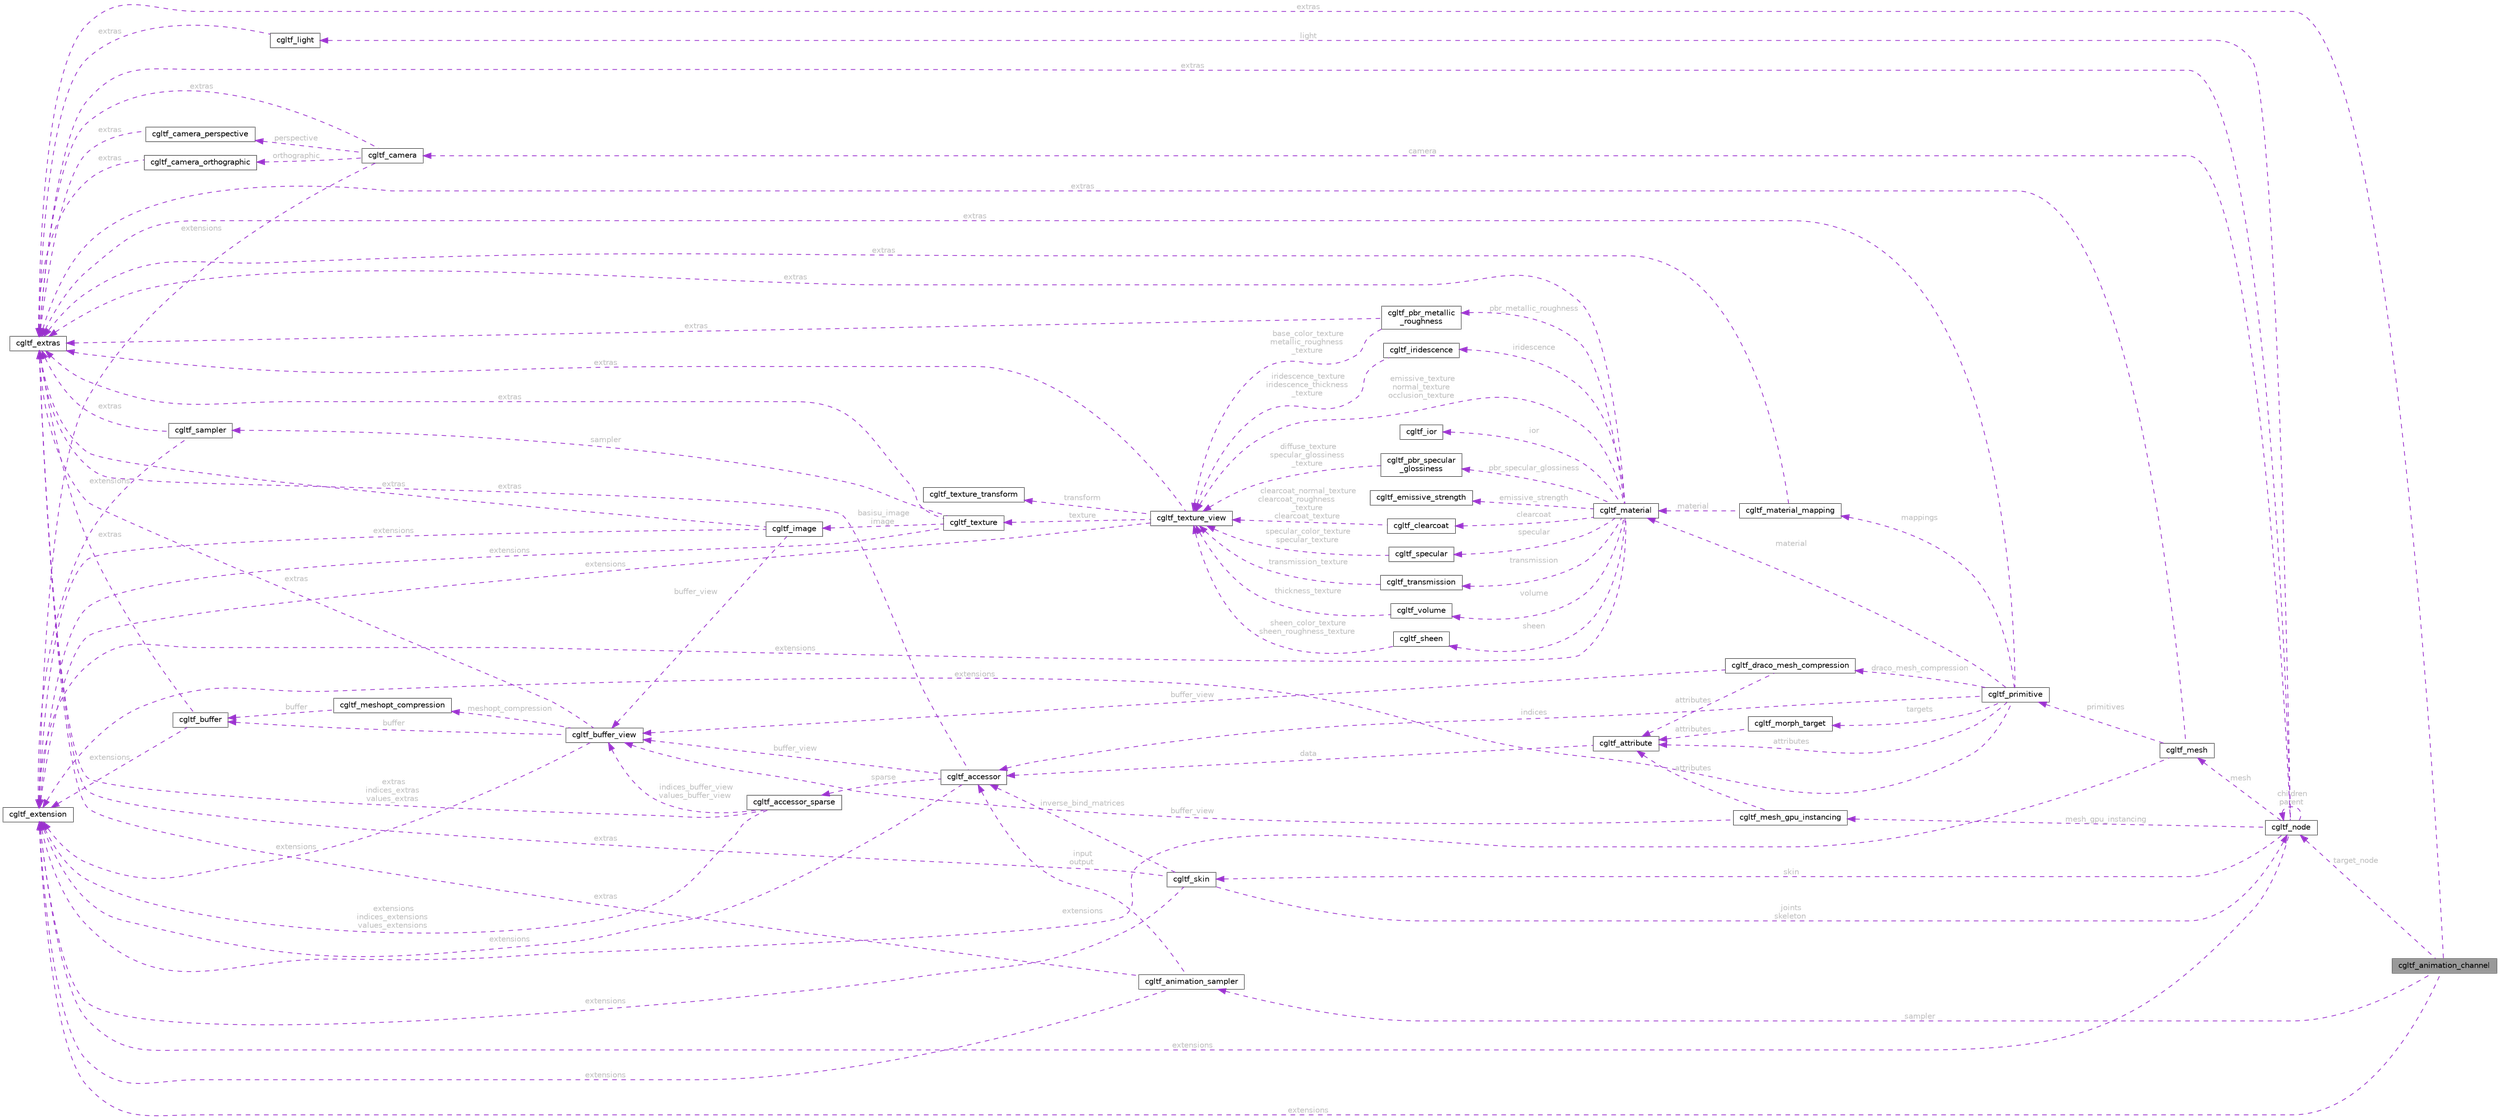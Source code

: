 digraph "cgltf_animation_channel"
{
 // LATEX_PDF_SIZE
  bgcolor="transparent";
  edge [fontname=Helvetica,fontsize=10,labelfontname=Helvetica,labelfontsize=10];
  node [fontname=Helvetica,fontsize=10,shape=box,height=0.2,width=0.4];
  rankdir="LR";
  Node1 [id="Node000001",label="cgltf_animation_channel",height=0.2,width=0.4,color="gray40", fillcolor="grey60", style="filled", fontcolor="black",tooltip=" "];
  Node2 -> Node1 [id="edge189_Node000001_Node000002",dir="back",color="darkorchid3",style="dashed",tooltip=" ",label=" sampler",fontcolor="grey" ];
  Node2 [id="Node000002",label="cgltf_animation_sampler",height=0.2,width=0.4,color="gray40", fillcolor="white", style="filled",URL="$structcgltf__animation__sampler.html",tooltip=" "];
  Node3 -> Node2 [id="edge190_Node000002_Node000003",dir="back",color="darkorchid3",style="dashed",tooltip=" ",label=" input\noutput",fontcolor="grey" ];
  Node3 [id="Node000003",label="cgltf_accessor",height=0.2,width=0.4,color="gray40", fillcolor="white", style="filled",URL="$structcgltf__accessor.html",tooltip=" "];
  Node4 -> Node3 [id="edge191_Node000003_Node000004",dir="back",color="darkorchid3",style="dashed",tooltip=" ",label=" buffer_view",fontcolor="grey" ];
  Node4 [id="Node000004",label="cgltf_buffer_view",height=0.2,width=0.4,color="gray40", fillcolor="white", style="filled",URL="$structcgltf__buffer__view.html",tooltip=" "];
  Node5 -> Node4 [id="edge192_Node000004_Node000005",dir="back",color="darkorchid3",style="dashed",tooltip=" ",label=" buffer",fontcolor="grey" ];
  Node5 [id="Node000005",label="cgltf_buffer",height=0.2,width=0.4,color="gray40", fillcolor="white", style="filled",URL="$structcgltf__buffer.html",tooltip=" "];
  Node6 -> Node5 [id="edge193_Node000005_Node000006",dir="back",color="darkorchid3",style="dashed",tooltip=" ",label=" extras",fontcolor="grey" ];
  Node6 [id="Node000006",label="cgltf_extras",height=0.2,width=0.4,color="gray40", fillcolor="white", style="filled",URL="$structcgltf__extras.html",tooltip=" "];
  Node7 -> Node5 [id="edge194_Node000005_Node000007",dir="back",color="darkorchid3",style="dashed",tooltip=" ",label=" extensions",fontcolor="grey" ];
  Node7 [id="Node000007",label="cgltf_extension",height=0.2,width=0.4,color="gray40", fillcolor="white", style="filled",URL="$structcgltf__extension.html",tooltip=" "];
  Node8 -> Node4 [id="edge195_Node000004_Node000008",dir="back",color="darkorchid3",style="dashed",tooltip=" ",label=" meshopt_compression",fontcolor="grey" ];
  Node8 [id="Node000008",label="cgltf_meshopt_compression",height=0.2,width=0.4,color="gray40", fillcolor="white", style="filled",URL="$structcgltf__meshopt__compression.html",tooltip=" "];
  Node5 -> Node8 [id="edge196_Node000008_Node000005",dir="back",color="darkorchid3",style="dashed",tooltip=" ",label=" buffer",fontcolor="grey" ];
  Node6 -> Node4 [id="edge197_Node000004_Node000006",dir="back",color="darkorchid3",style="dashed",tooltip=" ",label=" extras",fontcolor="grey" ];
  Node7 -> Node4 [id="edge198_Node000004_Node000007",dir="back",color="darkorchid3",style="dashed",tooltip=" ",label=" extensions",fontcolor="grey" ];
  Node9 -> Node3 [id="edge199_Node000003_Node000009",dir="back",color="darkorchid3",style="dashed",tooltip=" ",label=" sparse",fontcolor="grey" ];
  Node9 [id="Node000009",label="cgltf_accessor_sparse",height=0.2,width=0.4,color="gray40", fillcolor="white", style="filled",URL="$structcgltf__accessor__sparse.html",tooltip=" "];
  Node4 -> Node9 [id="edge200_Node000009_Node000004",dir="back",color="darkorchid3",style="dashed",tooltip=" ",label=" indices_buffer_view\nvalues_buffer_view",fontcolor="grey" ];
  Node6 -> Node9 [id="edge201_Node000009_Node000006",dir="back",color="darkorchid3",style="dashed",tooltip=" ",label=" extras\nindices_extras\nvalues_extras",fontcolor="grey" ];
  Node7 -> Node9 [id="edge202_Node000009_Node000007",dir="back",color="darkorchid3",style="dashed",tooltip=" ",label=" extensions\nindices_extensions\nvalues_extensions",fontcolor="grey" ];
  Node6 -> Node3 [id="edge203_Node000003_Node000006",dir="back",color="darkorchid3",style="dashed",tooltip=" ",label=" extras",fontcolor="grey" ];
  Node7 -> Node3 [id="edge204_Node000003_Node000007",dir="back",color="darkorchid3",style="dashed",tooltip=" ",label=" extensions",fontcolor="grey" ];
  Node6 -> Node2 [id="edge205_Node000002_Node000006",dir="back",color="darkorchid3",style="dashed",tooltip=" ",label=" extras",fontcolor="grey" ];
  Node7 -> Node2 [id="edge206_Node000002_Node000007",dir="back",color="darkorchid3",style="dashed",tooltip=" ",label=" extensions",fontcolor="grey" ];
  Node10 -> Node1 [id="edge207_Node000001_Node000010",dir="back",color="darkorchid3",style="dashed",tooltip=" ",label=" target_node",fontcolor="grey" ];
  Node10 [id="Node000010",label="cgltf_node",height=0.2,width=0.4,color="gray40", fillcolor="white", style="filled",URL="$structcgltf__node.html",tooltip=" "];
  Node10 -> Node10 [id="edge208_Node000010_Node000010",dir="back",color="darkorchid3",style="dashed",tooltip=" ",label=" children\nparent",fontcolor="grey" ];
  Node11 -> Node10 [id="edge209_Node000010_Node000011",dir="back",color="darkorchid3",style="dashed",tooltip=" ",label=" skin",fontcolor="grey" ];
  Node11 [id="Node000011",label="cgltf_skin",height=0.2,width=0.4,color="gray40", fillcolor="white", style="filled",URL="$structcgltf__skin.html",tooltip=" "];
  Node10 -> Node11 [id="edge210_Node000011_Node000010",dir="back",color="darkorchid3",style="dashed",tooltip=" ",label=" joints\nskeleton",fontcolor="grey" ];
  Node3 -> Node11 [id="edge211_Node000011_Node000003",dir="back",color="darkorchid3",style="dashed",tooltip=" ",label=" inverse_bind_matrices",fontcolor="grey" ];
  Node6 -> Node11 [id="edge212_Node000011_Node000006",dir="back",color="darkorchid3",style="dashed",tooltip=" ",label=" extras",fontcolor="grey" ];
  Node7 -> Node11 [id="edge213_Node000011_Node000007",dir="back",color="darkorchid3",style="dashed",tooltip=" ",label=" extensions",fontcolor="grey" ];
  Node12 -> Node10 [id="edge214_Node000010_Node000012",dir="back",color="darkorchid3",style="dashed",tooltip=" ",label=" mesh",fontcolor="grey" ];
  Node12 [id="Node000012",label="cgltf_mesh",height=0.2,width=0.4,color="gray40", fillcolor="white", style="filled",URL="$structcgltf__mesh.html",tooltip=" "];
  Node13 -> Node12 [id="edge215_Node000012_Node000013",dir="back",color="darkorchid3",style="dashed",tooltip=" ",label=" primitives",fontcolor="grey" ];
  Node13 [id="Node000013",label="cgltf_primitive",height=0.2,width=0.4,color="gray40", fillcolor="white", style="filled",URL="$structcgltf__primitive.html",tooltip=" "];
  Node3 -> Node13 [id="edge216_Node000013_Node000003",dir="back",color="darkorchid3",style="dashed",tooltip=" ",label=" indices",fontcolor="grey" ];
  Node14 -> Node13 [id="edge217_Node000013_Node000014",dir="back",color="darkorchid3",style="dashed",tooltip=" ",label=" material",fontcolor="grey" ];
  Node14 [id="Node000014",label="cgltf_material",height=0.2,width=0.4,color="gray40", fillcolor="white", style="filled",URL="$structcgltf__material.html",tooltip=" "];
  Node15 -> Node14 [id="edge218_Node000014_Node000015",dir="back",color="darkorchid3",style="dashed",tooltip=" ",label=" pbr_metallic_roughness",fontcolor="grey" ];
  Node15 [id="Node000015",label="cgltf_pbr_metallic\l_roughness",height=0.2,width=0.4,color="gray40", fillcolor="white", style="filled",URL="$structcgltf__pbr__metallic__roughness.html",tooltip=" "];
  Node16 -> Node15 [id="edge219_Node000015_Node000016",dir="back",color="darkorchid3",style="dashed",tooltip=" ",label=" base_color_texture\nmetallic_roughness\l_texture",fontcolor="grey" ];
  Node16 [id="Node000016",label="cgltf_texture_view",height=0.2,width=0.4,color="gray40", fillcolor="white", style="filled",URL="$structcgltf__texture__view.html",tooltip=" "];
  Node17 -> Node16 [id="edge220_Node000016_Node000017",dir="back",color="darkorchid3",style="dashed",tooltip=" ",label=" texture",fontcolor="grey" ];
  Node17 [id="Node000017",label="cgltf_texture",height=0.2,width=0.4,color="gray40", fillcolor="white", style="filled",URL="$structcgltf__texture.html",tooltip=" "];
  Node18 -> Node17 [id="edge221_Node000017_Node000018",dir="back",color="darkorchid3",style="dashed",tooltip=" ",label=" basisu_image\nimage",fontcolor="grey" ];
  Node18 [id="Node000018",label="cgltf_image",height=0.2,width=0.4,color="gray40", fillcolor="white", style="filled",URL="$structcgltf__image.html",tooltip=" "];
  Node4 -> Node18 [id="edge222_Node000018_Node000004",dir="back",color="darkorchid3",style="dashed",tooltip=" ",label=" buffer_view",fontcolor="grey" ];
  Node6 -> Node18 [id="edge223_Node000018_Node000006",dir="back",color="darkorchid3",style="dashed",tooltip=" ",label=" extras",fontcolor="grey" ];
  Node7 -> Node18 [id="edge224_Node000018_Node000007",dir="back",color="darkorchid3",style="dashed",tooltip=" ",label=" extensions",fontcolor="grey" ];
  Node19 -> Node17 [id="edge225_Node000017_Node000019",dir="back",color="darkorchid3",style="dashed",tooltip=" ",label=" sampler",fontcolor="grey" ];
  Node19 [id="Node000019",label="cgltf_sampler",height=0.2,width=0.4,color="gray40", fillcolor="white", style="filled",URL="$structcgltf__sampler.html",tooltip=" "];
  Node6 -> Node19 [id="edge226_Node000019_Node000006",dir="back",color="darkorchid3",style="dashed",tooltip=" ",label=" extras",fontcolor="grey" ];
  Node7 -> Node19 [id="edge227_Node000019_Node000007",dir="back",color="darkorchid3",style="dashed",tooltip=" ",label=" extensions",fontcolor="grey" ];
  Node6 -> Node17 [id="edge228_Node000017_Node000006",dir="back",color="darkorchid3",style="dashed",tooltip=" ",label=" extras",fontcolor="grey" ];
  Node7 -> Node17 [id="edge229_Node000017_Node000007",dir="back",color="darkorchid3",style="dashed",tooltip=" ",label=" extensions",fontcolor="grey" ];
  Node20 -> Node16 [id="edge230_Node000016_Node000020",dir="back",color="darkorchid3",style="dashed",tooltip=" ",label=" transform",fontcolor="grey" ];
  Node20 [id="Node000020",label="cgltf_texture_transform",height=0.2,width=0.4,color="gray40", fillcolor="white", style="filled",URL="$structcgltf__texture__transform.html",tooltip=" "];
  Node6 -> Node16 [id="edge231_Node000016_Node000006",dir="back",color="darkorchid3",style="dashed",tooltip=" ",label=" extras",fontcolor="grey" ];
  Node7 -> Node16 [id="edge232_Node000016_Node000007",dir="back",color="darkorchid3",style="dashed",tooltip=" ",label=" extensions",fontcolor="grey" ];
  Node6 -> Node15 [id="edge233_Node000015_Node000006",dir="back",color="darkorchid3",style="dashed",tooltip=" ",label=" extras",fontcolor="grey" ];
  Node21 -> Node14 [id="edge234_Node000014_Node000021",dir="back",color="darkorchid3",style="dashed",tooltip=" ",label=" pbr_specular_glossiness",fontcolor="grey" ];
  Node21 [id="Node000021",label="cgltf_pbr_specular\l_glossiness",height=0.2,width=0.4,color="gray40", fillcolor="white", style="filled",URL="$structcgltf__pbr__specular__glossiness.html",tooltip=" "];
  Node16 -> Node21 [id="edge235_Node000021_Node000016",dir="back",color="darkorchid3",style="dashed",tooltip=" ",label=" diffuse_texture\nspecular_glossiness\l_texture",fontcolor="grey" ];
  Node22 -> Node14 [id="edge236_Node000014_Node000022",dir="back",color="darkorchid3",style="dashed",tooltip=" ",label=" clearcoat",fontcolor="grey" ];
  Node22 [id="Node000022",label="cgltf_clearcoat",height=0.2,width=0.4,color="gray40", fillcolor="white", style="filled",URL="$structcgltf__clearcoat.html",tooltip=" "];
  Node16 -> Node22 [id="edge237_Node000022_Node000016",dir="back",color="darkorchid3",style="dashed",tooltip=" ",label=" clearcoat_normal_texture\nclearcoat_roughness\l_texture\nclearcoat_texture",fontcolor="grey" ];
  Node23 -> Node14 [id="edge238_Node000014_Node000023",dir="back",color="darkorchid3",style="dashed",tooltip=" ",label=" ior",fontcolor="grey" ];
  Node23 [id="Node000023",label="cgltf_ior",height=0.2,width=0.4,color="gray40", fillcolor="white", style="filled",URL="$structcgltf__ior.html",tooltip=" "];
  Node24 -> Node14 [id="edge239_Node000014_Node000024",dir="back",color="darkorchid3",style="dashed",tooltip=" ",label=" specular",fontcolor="grey" ];
  Node24 [id="Node000024",label="cgltf_specular",height=0.2,width=0.4,color="gray40", fillcolor="white", style="filled",URL="$structcgltf__specular.html",tooltip=" "];
  Node16 -> Node24 [id="edge240_Node000024_Node000016",dir="back",color="darkorchid3",style="dashed",tooltip=" ",label=" specular_color_texture\nspecular_texture",fontcolor="grey" ];
  Node25 -> Node14 [id="edge241_Node000014_Node000025",dir="back",color="darkorchid3",style="dashed",tooltip=" ",label=" sheen",fontcolor="grey" ];
  Node25 [id="Node000025",label="cgltf_sheen",height=0.2,width=0.4,color="gray40", fillcolor="white", style="filled",URL="$structcgltf__sheen.html",tooltip=" "];
  Node16 -> Node25 [id="edge242_Node000025_Node000016",dir="back",color="darkorchid3",style="dashed",tooltip=" ",label=" sheen_color_texture\nsheen_roughness_texture",fontcolor="grey" ];
  Node26 -> Node14 [id="edge243_Node000014_Node000026",dir="back",color="darkorchid3",style="dashed",tooltip=" ",label=" transmission",fontcolor="grey" ];
  Node26 [id="Node000026",label="cgltf_transmission",height=0.2,width=0.4,color="gray40", fillcolor="white", style="filled",URL="$structcgltf__transmission.html",tooltip=" "];
  Node16 -> Node26 [id="edge244_Node000026_Node000016",dir="back",color="darkorchid3",style="dashed",tooltip=" ",label=" transmission_texture",fontcolor="grey" ];
  Node27 -> Node14 [id="edge245_Node000014_Node000027",dir="back",color="darkorchid3",style="dashed",tooltip=" ",label=" volume",fontcolor="grey" ];
  Node27 [id="Node000027",label="cgltf_volume",height=0.2,width=0.4,color="gray40", fillcolor="white", style="filled",URL="$structcgltf__volume.html",tooltip=" "];
  Node16 -> Node27 [id="edge246_Node000027_Node000016",dir="back",color="darkorchid3",style="dashed",tooltip=" ",label=" thickness_texture",fontcolor="grey" ];
  Node28 -> Node14 [id="edge247_Node000014_Node000028",dir="back",color="darkorchid3",style="dashed",tooltip=" ",label=" emissive_strength",fontcolor="grey" ];
  Node28 [id="Node000028",label="cgltf_emissive_strength",height=0.2,width=0.4,color="gray40", fillcolor="white", style="filled",URL="$structcgltf__emissive__strength.html",tooltip=" "];
  Node29 -> Node14 [id="edge248_Node000014_Node000029",dir="back",color="darkorchid3",style="dashed",tooltip=" ",label=" iridescence",fontcolor="grey" ];
  Node29 [id="Node000029",label="cgltf_iridescence",height=0.2,width=0.4,color="gray40", fillcolor="white", style="filled",URL="$structcgltf__iridescence.html",tooltip=" "];
  Node16 -> Node29 [id="edge249_Node000029_Node000016",dir="back",color="darkorchid3",style="dashed",tooltip=" ",label=" iridescence_texture\niridescence_thickness\l_texture",fontcolor="grey" ];
  Node16 -> Node14 [id="edge250_Node000014_Node000016",dir="back",color="darkorchid3",style="dashed",tooltip=" ",label=" emissive_texture\nnormal_texture\nocclusion_texture",fontcolor="grey" ];
  Node6 -> Node14 [id="edge251_Node000014_Node000006",dir="back",color="darkorchid3",style="dashed",tooltip=" ",label=" extras",fontcolor="grey" ];
  Node7 -> Node14 [id="edge252_Node000014_Node000007",dir="back",color="darkorchid3",style="dashed",tooltip=" ",label=" extensions",fontcolor="grey" ];
  Node30 -> Node13 [id="edge253_Node000013_Node000030",dir="back",color="darkorchid3",style="dashed",tooltip=" ",label=" attributes",fontcolor="grey" ];
  Node30 [id="Node000030",label="cgltf_attribute",height=0.2,width=0.4,color="gray40", fillcolor="white", style="filled",URL="$structcgltf__attribute.html",tooltip=" "];
  Node3 -> Node30 [id="edge254_Node000030_Node000003",dir="back",color="darkorchid3",style="dashed",tooltip=" ",label=" data",fontcolor="grey" ];
  Node31 -> Node13 [id="edge255_Node000013_Node000031",dir="back",color="darkorchid3",style="dashed",tooltip=" ",label=" targets",fontcolor="grey" ];
  Node31 [id="Node000031",label="cgltf_morph_target",height=0.2,width=0.4,color="gray40", fillcolor="white", style="filled",URL="$structcgltf__morph__target.html",tooltip=" "];
  Node30 -> Node31 [id="edge256_Node000031_Node000030",dir="back",color="darkorchid3",style="dashed",tooltip=" ",label=" attributes",fontcolor="grey" ];
  Node6 -> Node13 [id="edge257_Node000013_Node000006",dir="back",color="darkorchid3",style="dashed",tooltip=" ",label=" extras",fontcolor="grey" ];
  Node32 -> Node13 [id="edge258_Node000013_Node000032",dir="back",color="darkorchid3",style="dashed",tooltip=" ",label=" draco_mesh_compression",fontcolor="grey" ];
  Node32 [id="Node000032",label="cgltf_draco_mesh_compression",height=0.2,width=0.4,color="gray40", fillcolor="white", style="filled",URL="$structcgltf__draco__mesh__compression.html",tooltip=" "];
  Node4 -> Node32 [id="edge259_Node000032_Node000004",dir="back",color="darkorchid3",style="dashed",tooltip=" ",label=" buffer_view",fontcolor="grey" ];
  Node30 -> Node32 [id="edge260_Node000032_Node000030",dir="back",color="darkorchid3",style="dashed",tooltip=" ",label=" attributes",fontcolor="grey" ];
  Node33 -> Node13 [id="edge261_Node000013_Node000033",dir="back",color="darkorchid3",style="dashed",tooltip=" ",label=" mappings",fontcolor="grey" ];
  Node33 [id="Node000033",label="cgltf_material_mapping",height=0.2,width=0.4,color="gray40", fillcolor="white", style="filled",URL="$structcgltf__material__mapping.html",tooltip=" "];
  Node14 -> Node33 [id="edge262_Node000033_Node000014",dir="back",color="darkorchid3",style="dashed",tooltip=" ",label=" material",fontcolor="grey" ];
  Node6 -> Node33 [id="edge263_Node000033_Node000006",dir="back",color="darkorchid3",style="dashed",tooltip=" ",label=" extras",fontcolor="grey" ];
  Node7 -> Node13 [id="edge264_Node000013_Node000007",dir="back",color="darkorchid3",style="dashed",tooltip=" ",label=" extensions",fontcolor="grey" ];
  Node6 -> Node12 [id="edge265_Node000012_Node000006",dir="back",color="darkorchid3",style="dashed",tooltip=" ",label=" extras",fontcolor="grey" ];
  Node7 -> Node12 [id="edge266_Node000012_Node000007",dir="back",color="darkorchid3",style="dashed",tooltip=" ",label=" extensions",fontcolor="grey" ];
  Node34 -> Node10 [id="edge267_Node000010_Node000034",dir="back",color="darkorchid3",style="dashed",tooltip=" ",label=" camera",fontcolor="grey" ];
  Node34 [id="Node000034",label="cgltf_camera",height=0.2,width=0.4,color="gray40", fillcolor="white", style="filled",URL="$structcgltf__camera.html",tooltip=" "];
  Node35 -> Node34 [id="edge268_Node000034_Node000035",dir="back",color="darkorchid3",style="dashed",tooltip=" ",label=" perspective",fontcolor="grey" ];
  Node35 [id="Node000035",label="cgltf_camera_perspective",height=0.2,width=0.4,color="gray40", fillcolor="white", style="filled",URL="$structcgltf__camera__perspective.html",tooltip=" "];
  Node6 -> Node35 [id="edge269_Node000035_Node000006",dir="back",color="darkorchid3",style="dashed",tooltip=" ",label=" extras",fontcolor="grey" ];
  Node36 -> Node34 [id="edge270_Node000034_Node000036",dir="back",color="darkorchid3",style="dashed",tooltip=" ",label=" orthographic",fontcolor="grey" ];
  Node36 [id="Node000036",label="cgltf_camera_orthographic",height=0.2,width=0.4,color="gray40", fillcolor="white", style="filled",URL="$structcgltf__camera__orthographic.html",tooltip=" "];
  Node6 -> Node36 [id="edge271_Node000036_Node000006",dir="back",color="darkorchid3",style="dashed",tooltip=" ",label=" extras",fontcolor="grey" ];
  Node6 -> Node34 [id="edge272_Node000034_Node000006",dir="back",color="darkorchid3",style="dashed",tooltip=" ",label=" extras",fontcolor="grey" ];
  Node7 -> Node34 [id="edge273_Node000034_Node000007",dir="back",color="darkorchid3",style="dashed",tooltip=" ",label=" extensions",fontcolor="grey" ];
  Node37 -> Node10 [id="edge274_Node000010_Node000037",dir="back",color="darkorchid3",style="dashed",tooltip=" ",label=" light",fontcolor="grey" ];
  Node37 [id="Node000037",label="cgltf_light",height=0.2,width=0.4,color="gray40", fillcolor="white", style="filled",URL="$structcgltf__light.html",tooltip=" "];
  Node6 -> Node37 [id="edge275_Node000037_Node000006",dir="back",color="darkorchid3",style="dashed",tooltip=" ",label=" extras",fontcolor="grey" ];
  Node6 -> Node10 [id="edge276_Node000010_Node000006",dir="back",color="darkorchid3",style="dashed",tooltip=" ",label=" extras",fontcolor="grey" ];
  Node38 -> Node10 [id="edge277_Node000010_Node000038",dir="back",color="darkorchid3",style="dashed",tooltip=" ",label=" mesh_gpu_instancing",fontcolor="grey" ];
  Node38 [id="Node000038",label="cgltf_mesh_gpu_instancing",height=0.2,width=0.4,color="gray40", fillcolor="white", style="filled",URL="$structcgltf__mesh__gpu__instancing.html",tooltip=" "];
  Node4 -> Node38 [id="edge278_Node000038_Node000004",dir="back",color="darkorchid3",style="dashed",tooltip=" ",label=" buffer_view",fontcolor="grey" ];
  Node30 -> Node38 [id="edge279_Node000038_Node000030",dir="back",color="darkorchid3",style="dashed",tooltip=" ",label=" attributes",fontcolor="grey" ];
  Node7 -> Node10 [id="edge280_Node000010_Node000007",dir="back",color="darkorchid3",style="dashed",tooltip=" ",label=" extensions",fontcolor="grey" ];
  Node6 -> Node1 [id="edge281_Node000001_Node000006",dir="back",color="darkorchid3",style="dashed",tooltip=" ",label=" extras",fontcolor="grey" ];
  Node7 -> Node1 [id="edge282_Node000001_Node000007",dir="back",color="darkorchid3",style="dashed",tooltip=" ",label=" extensions",fontcolor="grey" ];
}
